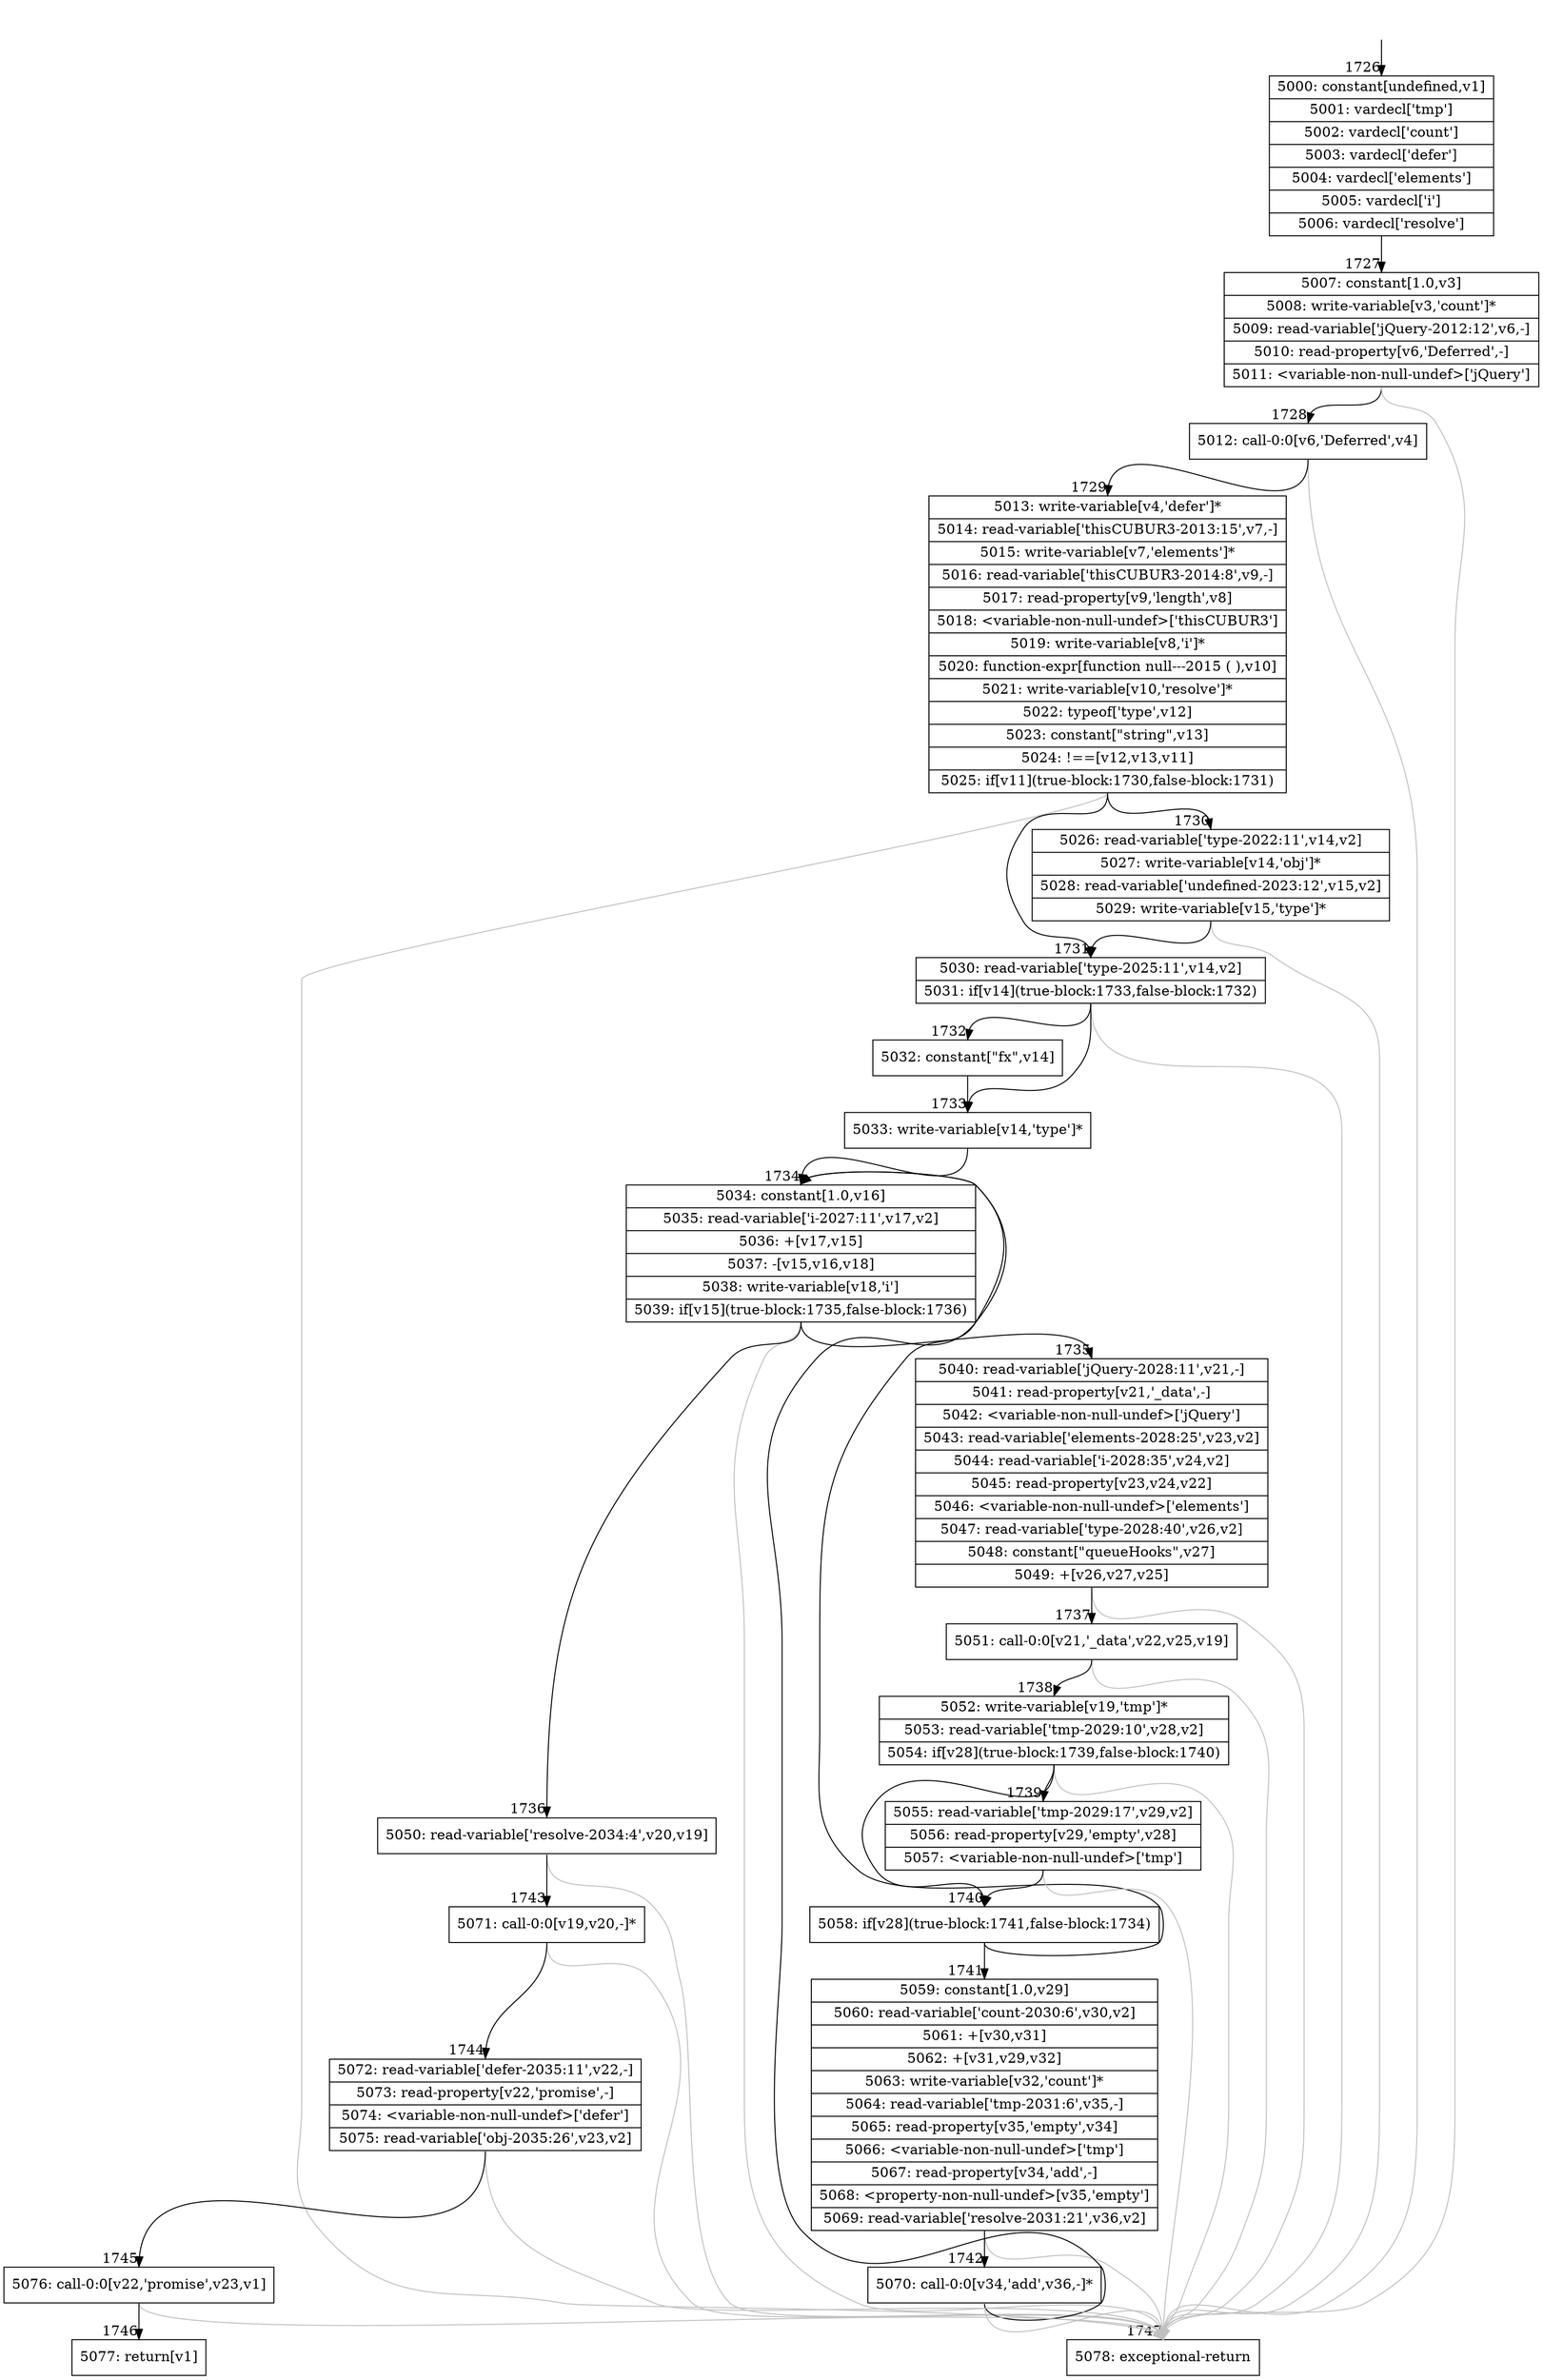 digraph {
rankdir="TD"
BB_entry121[shape=none,label=""];
BB_entry121 -> BB1726 [tailport=s, headport=n, headlabel="    1726"]
BB1726 [shape=record label="{5000: constant[undefined,v1]|5001: vardecl['tmp']|5002: vardecl['count']|5003: vardecl['defer']|5004: vardecl['elements']|5005: vardecl['i']|5006: vardecl['resolve']}" ] 
BB1726 -> BB1727 [tailport=s, headport=n, headlabel="      1727"]
BB1727 [shape=record label="{5007: constant[1.0,v3]|5008: write-variable[v3,'count']*|5009: read-variable['jQuery-2012:12',v6,-]|5010: read-property[v6,'Deferred',-]|5011: \<variable-non-null-undef\>['jQuery']}" ] 
BB1727 -> BB1728 [tailport=s, headport=n, headlabel="      1728"]
BB1727 -> BB1747 [tailport=s, headport=n, color=gray, headlabel="      1747"]
BB1728 [shape=record label="{5012: call-0:0[v6,'Deferred',v4]}" ] 
BB1728 -> BB1729 [tailport=s, headport=n, headlabel="      1729"]
BB1728 -> BB1747 [tailport=s, headport=n, color=gray]
BB1729 [shape=record label="{5013: write-variable[v4,'defer']*|5014: read-variable['thisCUBUR3-2013:15',v7,-]|5015: write-variable[v7,'elements']*|5016: read-variable['thisCUBUR3-2014:8',v9,-]|5017: read-property[v9,'length',v8]|5018: \<variable-non-null-undef\>['thisCUBUR3']|5019: write-variable[v8,'i']*|5020: function-expr[function null---2015 ( ),v10]|5021: write-variable[v10,'resolve']*|5022: typeof['type',v12]|5023: constant[\"string\",v13]|5024: !==[v12,v13,v11]|5025: if[v11](true-block:1730,false-block:1731)}" ] 
BB1729 -> BB1730 [tailport=s, headport=n, headlabel="      1730"]
BB1729 -> BB1731 [tailport=s, headport=n, headlabel="      1731"]
BB1729 -> BB1747 [tailport=s, headport=n, color=gray]
BB1730 [shape=record label="{5026: read-variable['type-2022:11',v14,v2]|5027: write-variable[v14,'obj']*|5028: read-variable['undefined-2023:12',v15,v2]|5029: write-variable[v15,'type']*}" ] 
BB1730 -> BB1731 [tailport=s, headport=n]
BB1730 -> BB1747 [tailport=s, headport=n, color=gray]
BB1731 [shape=record label="{5030: read-variable['type-2025:11',v14,v2]|5031: if[v14](true-block:1733,false-block:1732)}" ] 
BB1731 -> BB1733 [tailport=s, headport=n, headlabel="      1733"]
BB1731 -> BB1732 [tailport=s, headport=n, headlabel="      1732"]
BB1731 -> BB1747 [tailport=s, headport=n, color=gray]
BB1732 [shape=record label="{5032: constant[\"fx\",v14]}" ] 
BB1732 -> BB1733 [tailport=s, headport=n]
BB1733 [shape=record label="{5033: write-variable[v14,'type']*}" ] 
BB1733 -> BB1734 [tailport=s, headport=n, headlabel="      1734"]
BB1734 [shape=record label="{5034: constant[1.0,v16]|5035: read-variable['i-2027:11',v17,v2]|5036: +[v17,v15]|5037: -[v15,v16,v18]|5038: write-variable[v18,'i']|5039: if[v15](true-block:1735,false-block:1736)}" ] 
BB1734 -> BB1735 [tailport=s, headport=n, headlabel="      1735"]
BB1734 -> BB1736 [tailport=s, headport=n, headlabel="      1736"]
BB1734 -> BB1747 [tailport=s, headport=n, color=gray]
BB1735 [shape=record label="{5040: read-variable['jQuery-2028:11',v21,-]|5041: read-property[v21,'_data',-]|5042: \<variable-non-null-undef\>['jQuery']|5043: read-variable['elements-2028:25',v23,v2]|5044: read-variable['i-2028:35',v24,v2]|5045: read-property[v23,v24,v22]|5046: \<variable-non-null-undef\>['elements']|5047: read-variable['type-2028:40',v26,v2]|5048: constant[\"queueHooks\",v27]|5049: +[v26,v27,v25]}" ] 
BB1735 -> BB1737 [tailport=s, headport=n, headlabel="      1737"]
BB1735 -> BB1747 [tailport=s, headport=n, color=gray]
BB1736 [shape=record label="{5050: read-variable['resolve-2034:4',v20,v19]}" ] 
BB1736 -> BB1743 [tailport=s, headport=n, headlabel="      1743"]
BB1736 -> BB1747 [tailport=s, headport=n, color=gray]
BB1737 [shape=record label="{5051: call-0:0[v21,'_data',v22,v25,v19]}" ] 
BB1737 -> BB1738 [tailport=s, headport=n, headlabel="      1738"]
BB1737 -> BB1747 [tailport=s, headport=n, color=gray]
BB1738 [shape=record label="{5052: write-variable[v19,'tmp']*|5053: read-variable['tmp-2029:10',v28,v2]|5054: if[v28](true-block:1739,false-block:1740)}" ] 
BB1738 -> BB1740 [tailport=s, headport=n, headlabel="      1740"]
BB1738 -> BB1739 [tailport=s, headport=n, headlabel="      1739"]
BB1738 -> BB1747 [tailport=s, headport=n, color=gray]
BB1739 [shape=record label="{5055: read-variable['tmp-2029:17',v29,v2]|5056: read-property[v29,'empty',v28]|5057: \<variable-non-null-undef\>['tmp']}" ] 
BB1739 -> BB1740 [tailport=s, headport=n]
BB1739 -> BB1747 [tailport=s, headport=n, color=gray]
BB1740 [shape=record label="{5058: if[v28](true-block:1741,false-block:1734)}" ] 
BB1740 -> BB1741 [tailport=s, headport=n, headlabel="      1741"]
BB1740 -> BB1734 [tailport=s, headport=n]
BB1741 [shape=record label="{5059: constant[1.0,v29]|5060: read-variable['count-2030:6',v30,v2]|5061: +[v30,v31]|5062: +[v31,v29,v32]|5063: write-variable[v32,'count']*|5064: read-variable['tmp-2031:6',v35,-]|5065: read-property[v35,'empty',v34]|5066: \<variable-non-null-undef\>['tmp']|5067: read-property[v34,'add',-]|5068: \<property-non-null-undef\>[v35,'empty']|5069: read-variable['resolve-2031:21',v36,v2]}" ] 
BB1741 -> BB1742 [tailport=s, headport=n, headlabel="      1742"]
BB1741 -> BB1747 [tailport=s, headport=n, color=gray]
BB1742 [shape=record label="{5070: call-0:0[v34,'add',v36,-]*}" ] 
BB1742 -> BB1734 [tailport=s, headport=n]
BB1742 -> BB1747 [tailport=s, headport=n, color=gray]
BB1743 [shape=record label="{5071: call-0:0[v19,v20,-]*}" ] 
BB1743 -> BB1744 [tailport=s, headport=n, headlabel="      1744"]
BB1743 -> BB1747 [tailport=s, headport=n, color=gray]
BB1744 [shape=record label="{5072: read-variable['defer-2035:11',v22,-]|5073: read-property[v22,'promise',-]|5074: \<variable-non-null-undef\>['defer']|5075: read-variable['obj-2035:26',v23,v2]}" ] 
BB1744 -> BB1745 [tailport=s, headport=n, headlabel="      1745"]
BB1744 -> BB1747 [tailport=s, headport=n, color=gray]
BB1745 [shape=record label="{5076: call-0:0[v22,'promise',v23,v1]}" ] 
BB1745 -> BB1746 [tailport=s, headport=n, headlabel="      1746"]
BB1745 -> BB1747 [tailport=s, headport=n, color=gray]
BB1746 [shape=record label="{5077: return[v1]}" ] 
BB1747 [shape=record label="{5078: exceptional-return}" ] 
}

